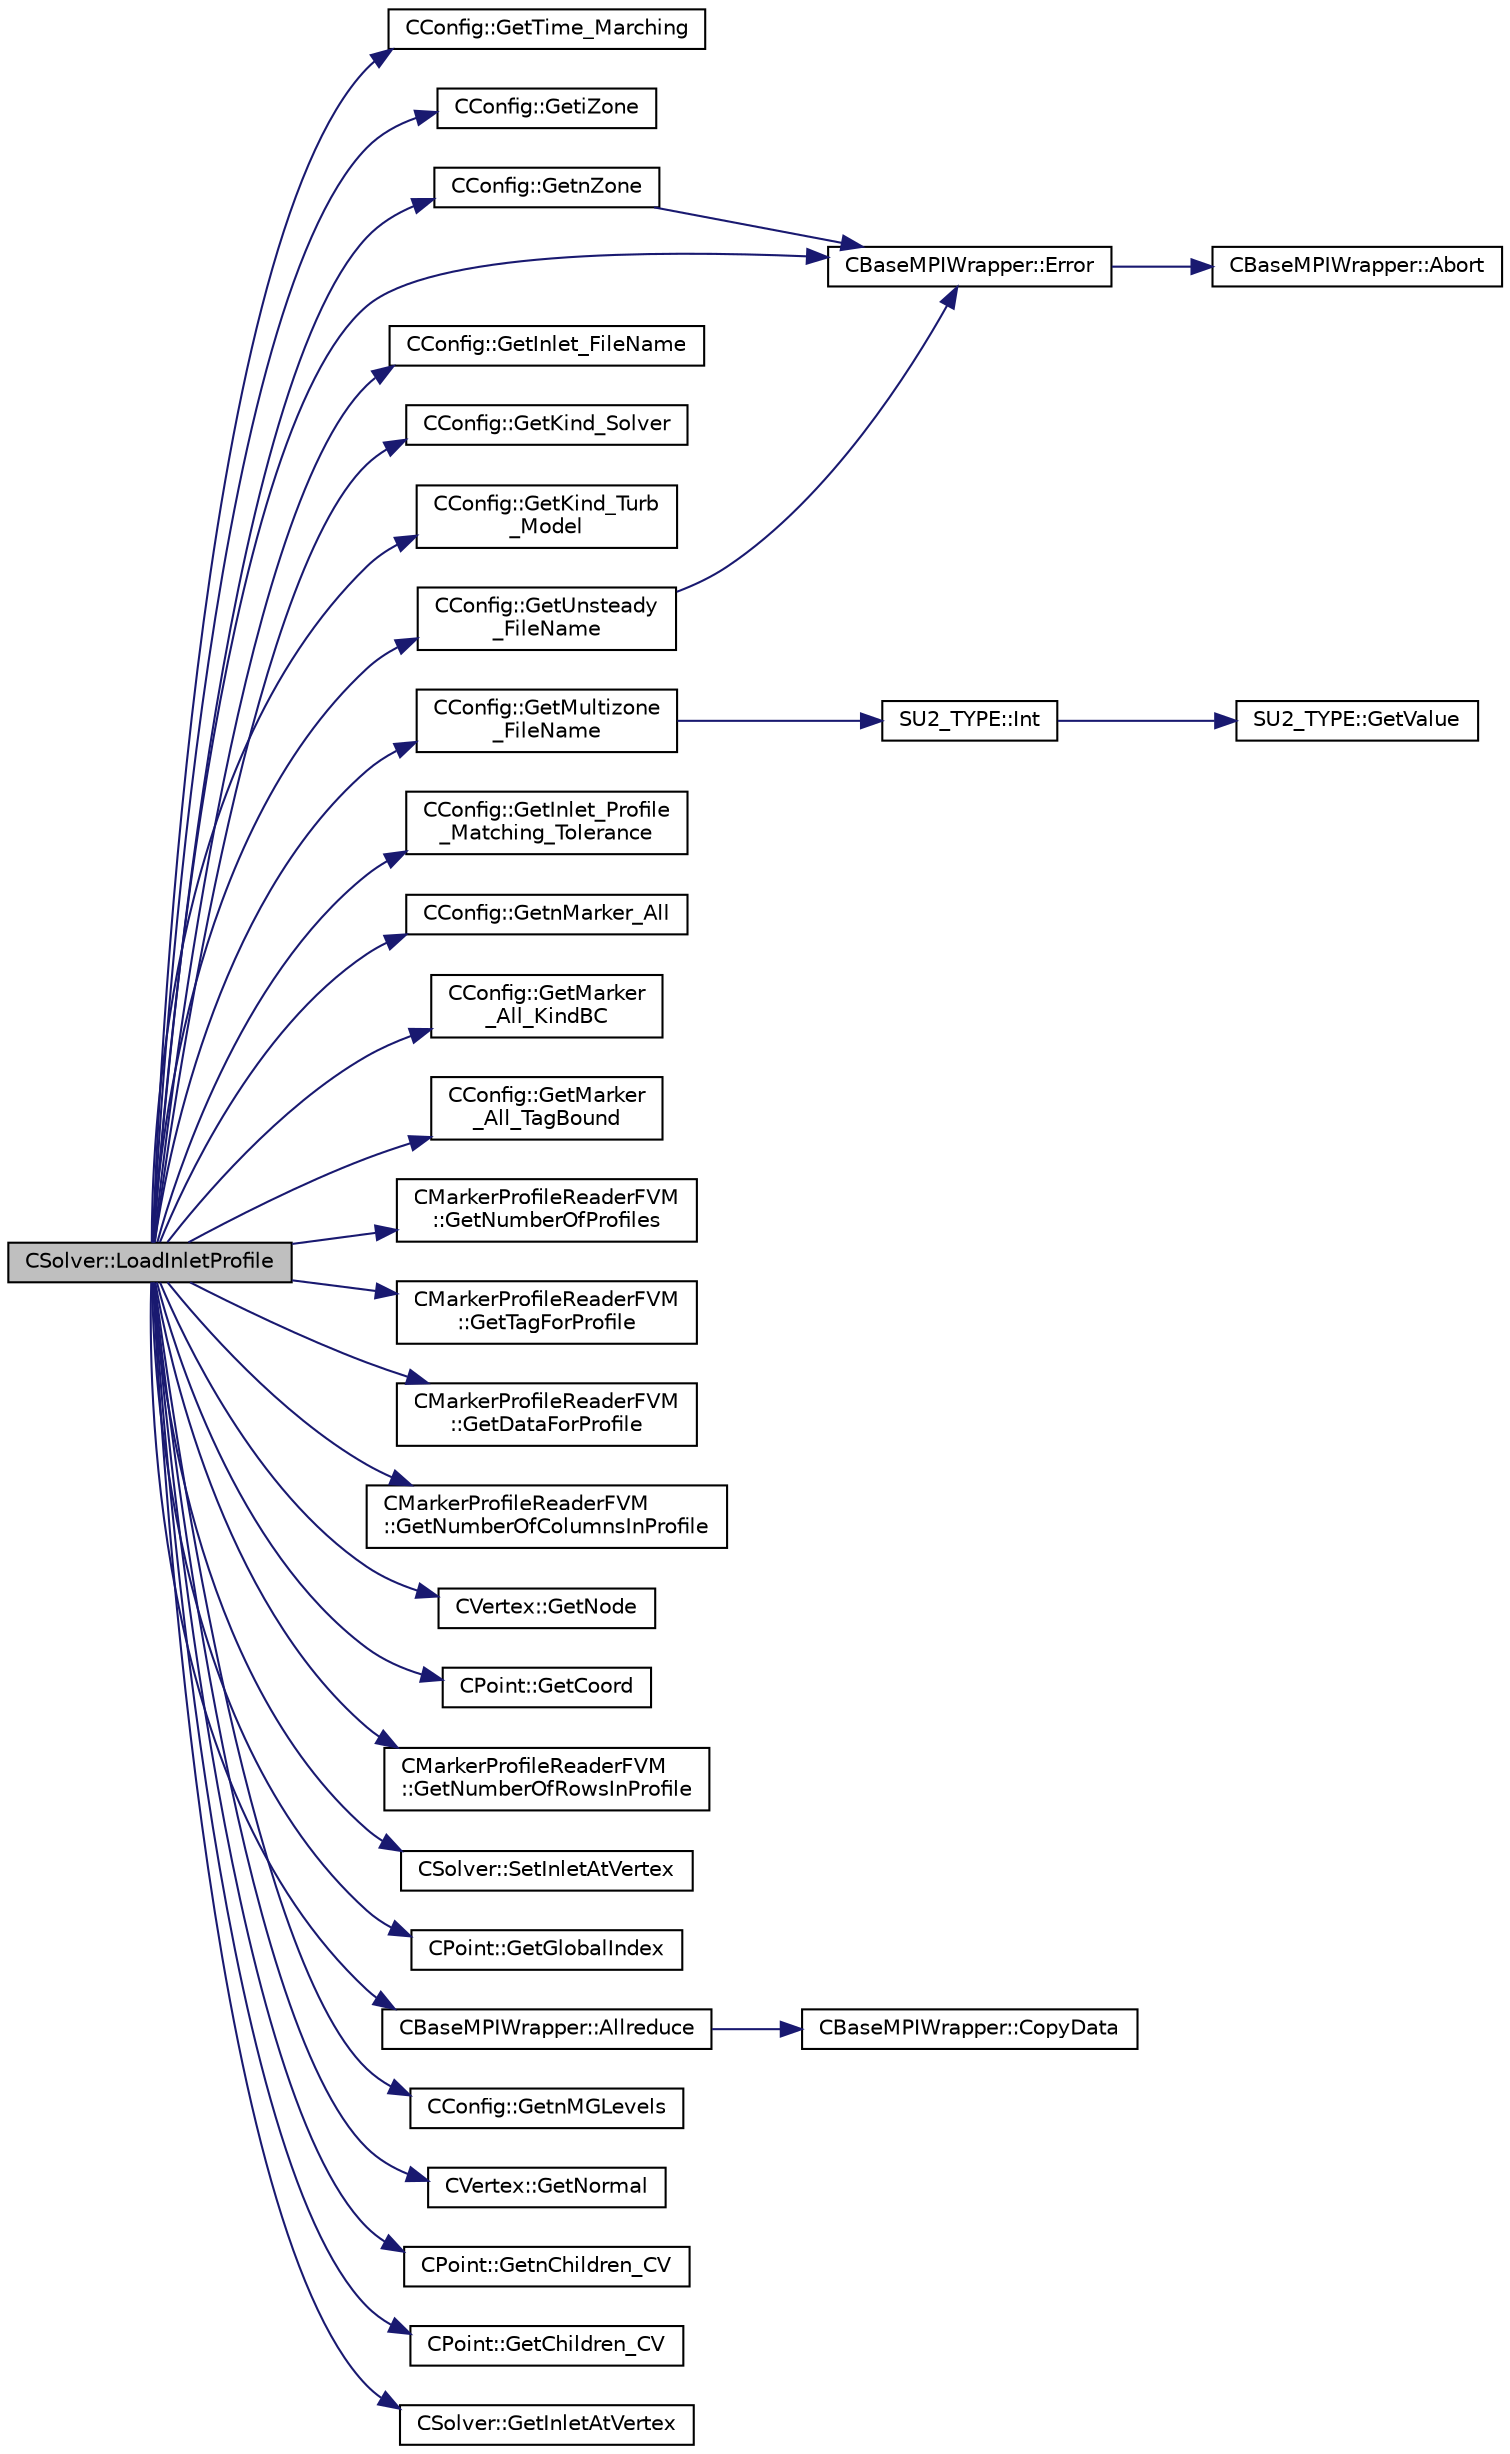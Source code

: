 digraph "CSolver::LoadInletProfile"
{
  edge [fontname="Helvetica",fontsize="10",labelfontname="Helvetica",labelfontsize="10"];
  node [fontname="Helvetica",fontsize="10",shape=record];
  rankdir="LR";
  Node3905 [label="CSolver::LoadInletProfile",height=0.2,width=0.4,color="black", fillcolor="grey75", style="filled", fontcolor="black"];
  Node3905 -> Node3906 [color="midnightblue",fontsize="10",style="solid",fontname="Helvetica"];
  Node3906 [label="CConfig::GetTime_Marching",height=0.2,width=0.4,color="black", fillcolor="white", style="filled",URL="$class_c_config.html#a864d499ce740184803607801c47abda7",tooltip="Provides information about the time integration, and change the write in the output files information..."];
  Node3905 -> Node3907 [color="midnightblue",fontsize="10",style="solid",fontname="Helvetica"];
  Node3907 [label="CConfig::GetiZone",height=0.2,width=0.4,color="black", fillcolor="white", style="filled",URL="$class_c_config.html#ac09e21f44792b38adb3f933a4426b25f",tooltip="Provides the number of varaibles. "];
  Node3905 -> Node3908 [color="midnightblue",fontsize="10",style="solid",fontname="Helvetica"];
  Node3908 [label="CConfig::GetnZone",height=0.2,width=0.4,color="black", fillcolor="white", style="filled",URL="$class_c_config.html#a33f1af516d14a4d3815b577c37398773",tooltip="Gets the number of zones in the mesh file. "];
  Node3908 -> Node3909 [color="midnightblue",fontsize="10",style="solid",fontname="Helvetica"];
  Node3909 [label="CBaseMPIWrapper::Error",height=0.2,width=0.4,color="black", fillcolor="white", style="filled",URL="$class_c_base_m_p_i_wrapper.html#a04457c47629bda56704e6a8804833eeb"];
  Node3909 -> Node3910 [color="midnightblue",fontsize="10",style="solid",fontname="Helvetica"];
  Node3910 [label="CBaseMPIWrapper::Abort",height=0.2,width=0.4,color="black", fillcolor="white", style="filled",URL="$class_c_base_m_p_i_wrapper.html#a21ef5681e2acb532d345e9bab173ef07"];
  Node3905 -> Node3911 [color="midnightblue",fontsize="10",style="solid",fontname="Helvetica"];
  Node3911 [label="CConfig::GetInlet_FileName",height=0.2,width=0.4,color="black", fillcolor="white", style="filled",URL="$class_c_config.html#a7516376fb9fd07baabe7671fa9c85d0f",tooltip="Get name of the input file for the specified inlet profile. "];
  Node3905 -> Node3912 [color="midnightblue",fontsize="10",style="solid",fontname="Helvetica"];
  Node3912 [label="CConfig::GetKind_Solver",height=0.2,width=0.4,color="black", fillcolor="white", style="filled",URL="$class_c_config.html#a0e2628fc803f14ec6179427ee02e8655",tooltip="Governing equations of the flow (it can be different from the run time equation). ..."];
  Node3905 -> Node3913 [color="midnightblue",fontsize="10",style="solid",fontname="Helvetica"];
  Node3913 [label="CConfig::GetKind_Turb\l_Model",height=0.2,width=0.4,color="black", fillcolor="white", style="filled",URL="$class_c_config.html#a40aaed07fc5844d505d2c0b7076594d7",tooltip="Get the kind of the turbulence model. "];
  Node3905 -> Node3909 [color="midnightblue",fontsize="10",style="solid",fontname="Helvetica"];
  Node3905 -> Node3914 [color="midnightblue",fontsize="10",style="solid",fontname="Helvetica"];
  Node3914 [label="CConfig::GetMultizone\l_FileName",height=0.2,width=0.4,color="black", fillcolor="white", style="filled",URL="$class_c_config.html#af4d81fc4ec805bb4a89f3739048d8824",tooltip="Append the zone index to the restart or the solution files. "];
  Node3914 -> Node3915 [color="midnightblue",fontsize="10",style="solid",fontname="Helvetica"];
  Node3915 [label="SU2_TYPE::Int",height=0.2,width=0.4,color="black", fillcolor="white", style="filled",URL="$namespace_s_u2___t_y_p_e.html#a6b48817766d8a6486caa2807a52f6bae",tooltip="Casts the primitive value to int (uses GetValue, already implemented for each type). "];
  Node3915 -> Node3916 [color="midnightblue",fontsize="10",style="solid",fontname="Helvetica"];
  Node3916 [label="SU2_TYPE::GetValue",height=0.2,width=0.4,color="black", fillcolor="white", style="filled",URL="$namespace_s_u2___t_y_p_e.html#a0ed43473f5a450ce028d088427bf10cb",tooltip="Get the (primitive) value of the datatype (needs to be implemented for each new type). "];
  Node3905 -> Node3917 [color="midnightblue",fontsize="10",style="solid",fontname="Helvetica"];
  Node3917 [label="CConfig::GetUnsteady\l_FileName",height=0.2,width=0.4,color="black", fillcolor="white", style="filled",URL="$class_c_config.html#a58c909cea24176adb2b2e9115fa6de7f",tooltip="Augment the input filename with the iteration number for an unsteady file. "];
  Node3917 -> Node3909 [color="midnightblue",fontsize="10",style="solid",fontname="Helvetica"];
  Node3905 -> Node3918 [color="midnightblue",fontsize="10",style="solid",fontname="Helvetica"];
  Node3918 [label="CConfig::GetInlet_Profile\l_Matching_Tolerance",height=0.2,width=0.4,color="black", fillcolor="white", style="filled",URL="$class_c_config.html#a6d4d991c3eacfbc4a2eecef82c003dea",tooltip="Get the tolerance used for matching two points on a specified inlet. "];
  Node3905 -> Node3919 [color="midnightblue",fontsize="10",style="solid",fontname="Helvetica"];
  Node3919 [label="CConfig::GetnMarker_All",height=0.2,width=0.4,color="black", fillcolor="white", style="filled",URL="$class_c_config.html#a300c4884edfc0c2acf395036439004f4",tooltip="Get the total number of boundary markers including send/receive domains. "];
  Node3905 -> Node3920 [color="midnightblue",fontsize="10",style="solid",fontname="Helvetica"];
  Node3920 [label="CConfig::GetMarker\l_All_KindBC",height=0.2,width=0.4,color="black", fillcolor="white", style="filled",URL="$class_c_config.html#a57d43acc1457d2d27095ce006218862e",tooltip="Get the kind of boundary for each marker. "];
  Node3905 -> Node3921 [color="midnightblue",fontsize="10",style="solid",fontname="Helvetica"];
  Node3921 [label="CConfig::GetMarker\l_All_TagBound",height=0.2,width=0.4,color="black", fillcolor="white", style="filled",URL="$class_c_config.html#a967e969a3beb24bb6e57d7036af003be",tooltip="Get the index of the surface defined in the geometry file. "];
  Node3905 -> Node3922 [color="midnightblue",fontsize="10",style="solid",fontname="Helvetica"];
  Node3922 [label="CMarkerProfileReaderFVM\l::GetNumberOfProfiles",height=0.2,width=0.4,color="black", fillcolor="white", style="filled",URL="$class_c_marker_profile_reader_f_v_m.html#aa5ff4f8dbcf2aeb5c3aabb1f1713a5ec",tooltip="Get the number of profiles found within the input file. "];
  Node3905 -> Node3923 [color="midnightblue",fontsize="10",style="solid",fontname="Helvetica"];
  Node3923 [label="CMarkerProfileReaderFVM\l::GetTagForProfile",height=0.2,width=0.4,color="black", fillcolor="white", style="filled",URL="$class_c_marker_profile_reader_f_v_m.html#ad5b572b92ee6b7b0b016d7761a717848",tooltip="Get the string tag for the marker where the profile is applied. "];
  Node3905 -> Node3924 [color="midnightblue",fontsize="10",style="solid",fontname="Helvetica"];
  Node3924 [label="CMarkerProfileReaderFVM\l::GetDataForProfile",height=0.2,width=0.4,color="black", fillcolor="white", style="filled",URL="$class_c_marker_profile_reader_f_v_m.html#a269fafbcea158af21b0c49c9e76f0591",tooltip="Get the 1D vector of data for a profile from the input file. "];
  Node3905 -> Node3925 [color="midnightblue",fontsize="10",style="solid",fontname="Helvetica"];
  Node3925 [label="CMarkerProfileReaderFVM\l::GetNumberOfColumnsInProfile",height=0.2,width=0.4,color="black", fillcolor="white", style="filled",URL="$class_c_marker_profile_reader_f_v_m.html#a99c804a6af2c24ac4ddb4ca2d41ed053",tooltip="Get the number of columns of data in a profile. "];
  Node3905 -> Node3926 [color="midnightblue",fontsize="10",style="solid",fontname="Helvetica"];
  Node3926 [label="CVertex::GetNode",height=0.2,width=0.4,color="black", fillcolor="white", style="filled",URL="$class_c_vertex.html#a95c513bf927464157ed96b6c79779a1f",tooltip="Get the node of the vertex. "];
  Node3905 -> Node3927 [color="midnightblue",fontsize="10",style="solid",fontname="Helvetica"];
  Node3927 [label="CPoint::GetCoord",height=0.2,width=0.4,color="black", fillcolor="white", style="filled",URL="$class_c_point.html#a95fe081d22e96e190cb3edcbf0d6525f",tooltip="Get the coordinates dor the control volume. "];
  Node3905 -> Node3928 [color="midnightblue",fontsize="10",style="solid",fontname="Helvetica"];
  Node3928 [label="CMarkerProfileReaderFVM\l::GetNumberOfRowsInProfile",height=0.2,width=0.4,color="black", fillcolor="white", style="filled",URL="$class_c_marker_profile_reader_f_v_m.html#aac199386fe0cb2a6a7d335b0aa50ebe6",tooltip="Get the number of rows of data in a profile. "];
  Node3905 -> Node3929 [color="midnightblue",fontsize="10",style="solid",fontname="Helvetica"];
  Node3929 [label="CSolver::SetInletAtVertex",height=0.2,width=0.4,color="black", fillcolor="white", style="filled",URL="$class_c_solver.html#af882c9505353453d455f4cc6a173ddaf",tooltip="A virtual member. "];
  Node3905 -> Node3930 [color="midnightblue",fontsize="10",style="solid",fontname="Helvetica"];
  Node3930 [label="CPoint::GetGlobalIndex",height=0.2,width=0.4,color="black", fillcolor="white", style="filled",URL="$class_c_point.html#ab546170a5a03ef210a75fc5531910050",tooltip="Get the global index in a parallel computation. "];
  Node3905 -> Node3931 [color="midnightblue",fontsize="10",style="solid",fontname="Helvetica"];
  Node3931 [label="CBaseMPIWrapper::Allreduce",height=0.2,width=0.4,color="black", fillcolor="white", style="filled",URL="$class_c_base_m_p_i_wrapper.html#a637b6fd917a8ca91ce748ba88e0d66b6"];
  Node3931 -> Node3932 [color="midnightblue",fontsize="10",style="solid",fontname="Helvetica"];
  Node3932 [label="CBaseMPIWrapper::CopyData",height=0.2,width=0.4,color="black", fillcolor="white", style="filled",URL="$class_c_base_m_p_i_wrapper.html#a4725cc1dd65b161b483e812a538a5e36"];
  Node3905 -> Node3933 [color="midnightblue",fontsize="10",style="solid",fontname="Helvetica"];
  Node3933 [label="CConfig::GetnMGLevels",height=0.2,width=0.4,color="black", fillcolor="white", style="filled",URL="$class_c_config.html#aea7f78497a5cd863bd065391232329fd",tooltip="Get the number of multigrid levels. "];
  Node3905 -> Node3934 [color="midnightblue",fontsize="10",style="solid",fontname="Helvetica"];
  Node3934 [label="CVertex::GetNormal",height=0.2,width=0.4,color="black", fillcolor="white", style="filled",URL="$class_c_vertex.html#a0d289163c6f3384822fcb9ae86fc1c39",tooltip="Copy the the normal vector of a face. "];
  Node3905 -> Node3935 [color="midnightblue",fontsize="10",style="solid",fontname="Helvetica"];
  Node3935 [label="CPoint::GetnChildren_CV",height=0.2,width=0.4,color="black", fillcolor="white", style="filled",URL="$class_c_point.html#aa32b71744384b293260648bff1de9a5c",tooltip="Get the number of children of an agglomerated control volume. "];
  Node3905 -> Node3936 [color="midnightblue",fontsize="10",style="solid",fontname="Helvetica"];
  Node3936 [label="CPoint::GetChildren_CV",height=0.2,width=0.4,color="black", fillcolor="white", style="filled",URL="$class_c_point.html#a821d9feaa7488e42dfca27a349776f0a",tooltip="Get the children control volume of an agglomerated control volume. "];
  Node3905 -> Node3937 [color="midnightblue",fontsize="10",style="solid",fontname="Helvetica"];
  Node3937 [label="CSolver::GetInletAtVertex",height=0.2,width=0.4,color="black", fillcolor="white", style="filled",URL="$class_c_solver.html#a3f151f26d5e6ceb7780d0a3008599010",tooltip="A virtual member. "];
}
